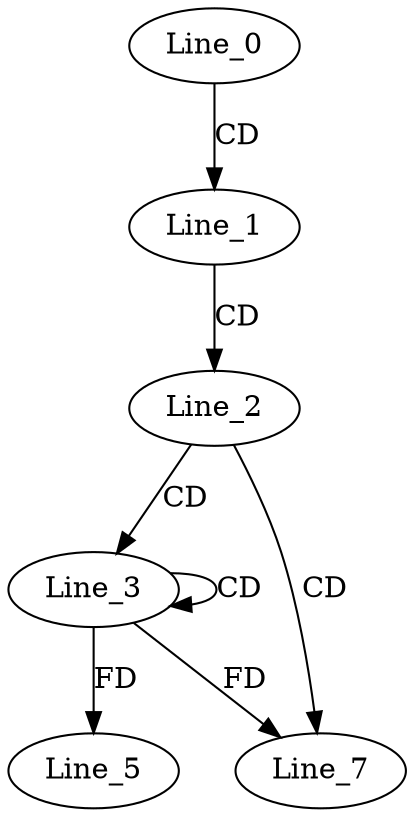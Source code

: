digraph G {
  Line_0;
  Line_1;
  Line_2;
  Line_3;
  Line_3;
  Line_5;
  Line_7;
  Line_0 -> Line_1 [ label="CD" ];
  Line_1 -> Line_2 [ label="CD" ];
  Line_2 -> Line_3 [ label="CD" ];
  Line_3 -> Line_3 [ label="CD" ];
  Line_3 -> Line_5 [ label="FD" ];
  Line_2 -> Line_7 [ label="CD" ];
  Line_3 -> Line_7 [ label="FD" ];
}
